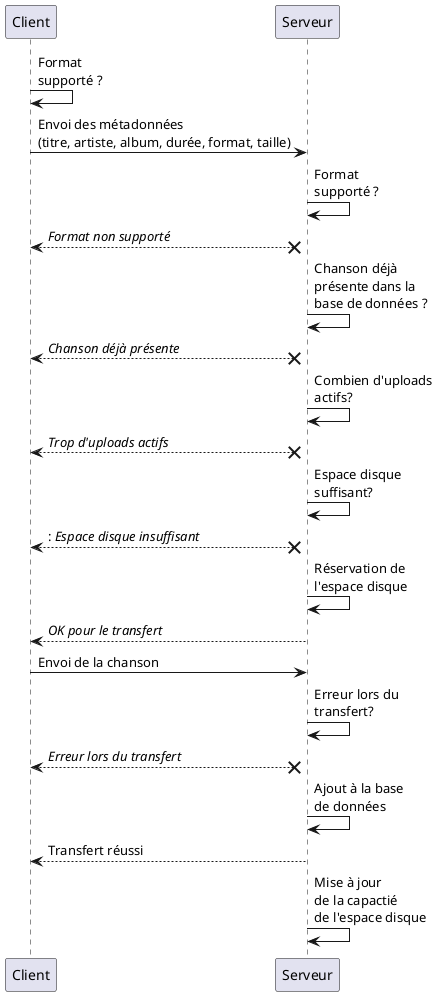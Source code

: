 @startuml


Client -> Client : Format\nsupporté ?

Client -> Serveur : Envoi des métadonnées\n(titre, artiste, album, durée, format, taille)

Serveur -> Serveur: Format\nsupporté ?

Client <--x Serveur : <i>Format non supporté</i>

Serveur -> Serveur : Chanson déjà\nprésente dans la\nbase de données ?

Client <--x Serveur : <i>Chanson déjà présente</i>

Serveur -> Serveur : Combien d'uploads\nactifs?

Client <--x Serveur : <i>Trop d'uploads actifs</i>

Serveur -> Serveur : Espace disque\nsuffisant?

Client <--x Serveur : : <i>Espace disque insuffisant</i>

Serveur -> Serveur : Réservation de\nl'espace disque

Client <-- Serveur : <i>OK pour le transfert</i>

Client -> Serveur : Envoi de la chanson

Serveur -> Serveur : Erreur lors du\ntransfert?

Client <--x Serveur : <i>Erreur lors du transfert</i>

Serveur -> Serveur : Ajout à la base\nde données

Client <-- Serveur : Transfert réussi

Serveur -> Serveur : Mise à jour\nde la capactié\nde l'espace disque

@enduml
